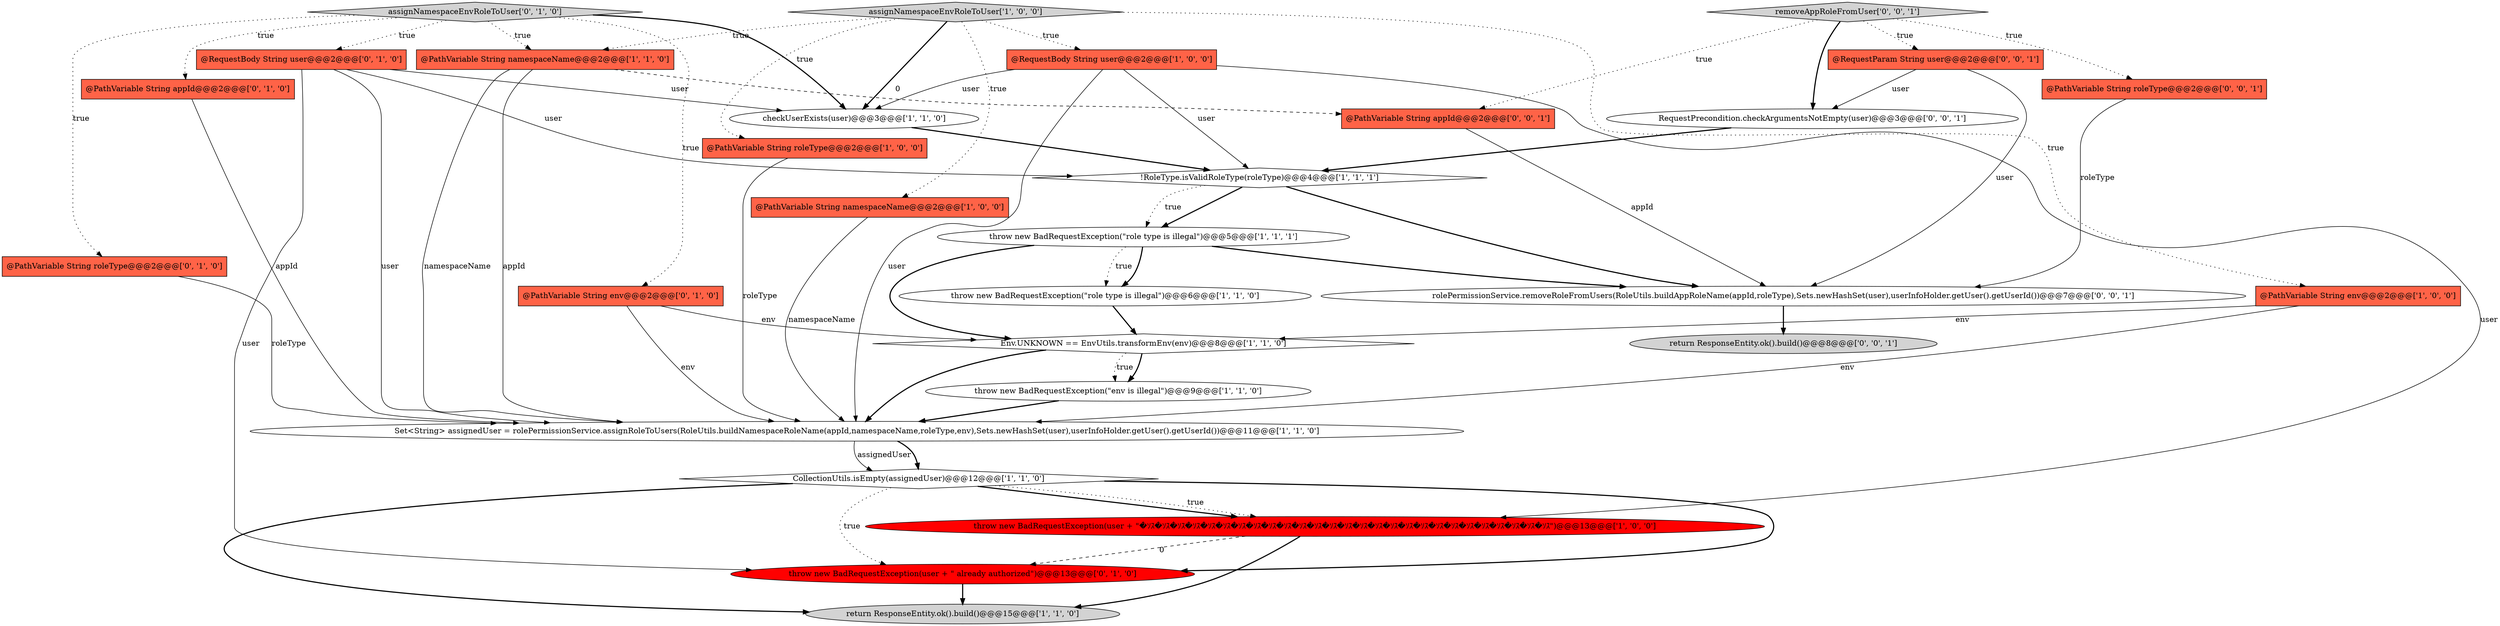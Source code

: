 digraph {
19 [style = filled, label = "@RequestBody String user@@@2@@@['0', '1', '0']", fillcolor = tomato, shape = box image = "AAA0AAABBB2BBB"];
5 [style = filled, label = "@PathVariable String env@@@2@@@['1', '0', '0']", fillcolor = tomato, shape = box image = "AAA0AAABBB1BBB"];
16 [style = filled, label = "@PathVariable String appId@@@2@@@['0', '1', '0']", fillcolor = tomato, shape = box image = "AAA0AAABBB2BBB"];
11 [style = filled, label = "@PathVariable String roleType@@@2@@@['1', '0', '0']", fillcolor = tomato, shape = box image = "AAA0AAABBB1BBB"];
0 [style = filled, label = "Set<String> assignedUser = rolePermissionService.assignRoleToUsers(RoleUtils.buildNamespaceRoleName(appId,namespaceName,roleType,env),Sets.newHashSet(user),userInfoHolder.getUser().getUserId())@@@11@@@['1', '1', '0']", fillcolor = white, shape = ellipse image = "AAA0AAABBB1BBB"];
17 [style = filled, label = "@PathVariable String env@@@2@@@['0', '1', '0']", fillcolor = tomato, shape = box image = "AAA0AAABBB2BBB"];
4 [style = filled, label = "throw new BadRequestException(user + \"�ｿｽ�ｿｽ�ｿｽ�ｿｽ�ｿｽ�ｿｽ�ｿｽ�ｿｽ�ｿｽ�ｿｽ�ｿｽ�ｿｽ�ｿｽ�ｿｽ�ｿｽ�ｿｽ�ｿｽ�ｿｽ�ｿｽ�ｿｽ�ｿｽ�ｿｽ�ｿｽ�ｿｽ�ｿｽ�ｿｽ�ｿｽ\")@@@13@@@['1', '0', '0']", fillcolor = red, shape = ellipse image = "AAA1AAABBB1BBB"];
12 [style = filled, label = "CollectionUtils.isEmpty(assignedUser)@@@12@@@['1', '1', '0']", fillcolor = white, shape = diamond image = "AAA0AAABBB1BBB"];
10 [style = filled, label = "return ResponseEntity.ok().build()@@@15@@@['1', '1', '0']", fillcolor = lightgray, shape = ellipse image = "AAA0AAABBB1BBB"];
23 [style = filled, label = "@RequestParam String user@@@2@@@['0', '0', '1']", fillcolor = tomato, shape = box image = "AAA0AAABBB3BBB"];
13 [style = filled, label = "throw new BadRequestException(\"role type is illegal\")@@@5@@@['1', '1', '1']", fillcolor = white, shape = ellipse image = "AAA0AAABBB1BBB"];
27 [style = filled, label = "return ResponseEntity.ok().build()@@@8@@@['0', '0', '1']", fillcolor = lightgray, shape = ellipse image = "AAA0AAABBB3BBB"];
8 [style = filled, label = "throw new BadRequestException(\"env is illegal\")@@@9@@@['1', '1', '0']", fillcolor = white, shape = ellipse image = "AAA0AAABBB1BBB"];
20 [style = filled, label = "throw new BadRequestException(user + \" already authorized\")@@@13@@@['0', '1', '0']", fillcolor = red, shape = ellipse image = "AAA1AAABBB2BBB"];
21 [style = filled, label = "assignNamespaceEnvRoleToUser['0', '1', '0']", fillcolor = lightgray, shape = diamond image = "AAA0AAABBB2BBB"];
3 [style = filled, label = "assignNamespaceEnvRoleToUser['1', '0', '0']", fillcolor = lightgray, shape = diamond image = "AAA0AAABBB1BBB"];
2 [style = filled, label = "@PathVariable String namespaceName@@@2@@@['1', '0', '0']", fillcolor = tomato, shape = box image = "AAA0AAABBB1BBB"];
15 [style = filled, label = "@PathVariable String namespaceName@@@2@@@['1', '1', '0']", fillcolor = tomato, shape = box image = "AAA0AAABBB1BBB"];
18 [style = filled, label = "@PathVariable String roleType@@@2@@@['0', '1', '0']", fillcolor = tomato, shape = box image = "AAA0AAABBB2BBB"];
24 [style = filled, label = "rolePermissionService.removeRoleFromUsers(RoleUtils.buildAppRoleName(appId,roleType),Sets.newHashSet(user),userInfoHolder.getUser().getUserId())@@@7@@@['0', '0', '1']", fillcolor = white, shape = ellipse image = "AAA0AAABBB3BBB"];
25 [style = filled, label = "@PathVariable String appId@@@2@@@['0', '0', '1']", fillcolor = tomato, shape = box image = "AAA0AAABBB3BBB"];
7 [style = filled, label = "Env.UNKNOWN == EnvUtils.transformEnv(env)@@@8@@@['1', '1', '0']", fillcolor = white, shape = diamond image = "AAA0AAABBB1BBB"];
28 [style = filled, label = "removeAppRoleFromUser['0', '0', '1']", fillcolor = lightgray, shape = diamond image = "AAA0AAABBB3BBB"];
9 [style = filled, label = "@RequestBody String user@@@2@@@['1', '0', '0']", fillcolor = tomato, shape = box image = "AAA0AAABBB1BBB"];
22 [style = filled, label = "@PathVariable String roleType@@@2@@@['0', '0', '1']", fillcolor = tomato, shape = box image = "AAA0AAABBB3BBB"];
26 [style = filled, label = "RequestPrecondition.checkArgumentsNotEmpty(user)@@@3@@@['0', '0', '1']", fillcolor = white, shape = ellipse image = "AAA0AAABBB3BBB"];
1 [style = filled, label = "!RoleType.isValidRoleType(roleType)@@@4@@@['1', '1', '1']", fillcolor = white, shape = diamond image = "AAA0AAABBB1BBB"];
6 [style = filled, label = "checkUserExists(user)@@@3@@@['1', '1', '0']", fillcolor = white, shape = ellipse image = "AAA0AAABBB1BBB"];
14 [style = filled, label = "throw new BadRequestException(\"role type is illegal\")@@@6@@@['1', '1', '0']", fillcolor = white, shape = ellipse image = "AAA0AAABBB1BBB"];
3->11 [style = dotted, label="true"];
4->10 [style = bold, label=""];
0->12 [style = solid, label="assignedUser"];
25->24 [style = solid, label="appId"];
13->24 [style = bold, label=""];
23->26 [style = solid, label="user"];
19->20 [style = solid, label="user"];
21->15 [style = dotted, label="true"];
21->6 [style = bold, label=""];
21->18 [style = dotted, label="true"];
18->0 [style = solid, label="roleType"];
0->12 [style = bold, label=""];
26->1 [style = bold, label=""];
28->25 [style = dotted, label="true"];
15->0 [style = solid, label="namespaceName"];
17->7 [style = solid, label="env"];
12->20 [style = bold, label=""];
9->0 [style = solid, label="user"];
5->0 [style = solid, label="env"];
3->6 [style = bold, label=""];
7->0 [style = bold, label=""];
28->26 [style = bold, label=""];
21->17 [style = dotted, label="true"];
3->9 [style = dotted, label="true"];
5->7 [style = solid, label="env"];
7->8 [style = bold, label=""];
22->24 [style = solid, label="roleType"];
1->13 [style = bold, label=""];
19->1 [style = solid, label="user"];
14->7 [style = bold, label=""];
20->10 [style = bold, label=""];
15->0 [style = solid, label="appId"];
8->0 [style = bold, label=""];
1->13 [style = dotted, label="true"];
6->1 [style = bold, label=""];
11->0 [style = solid, label="roleType"];
15->25 [style = dashed, label="0"];
12->10 [style = bold, label=""];
3->5 [style = dotted, label="true"];
2->0 [style = solid, label="namespaceName"];
12->20 [style = dotted, label="true"];
12->4 [style = bold, label=""];
9->1 [style = solid, label="user"];
19->0 [style = solid, label="user"];
4->20 [style = dashed, label="0"];
13->7 [style = bold, label=""];
1->24 [style = bold, label=""];
3->15 [style = dotted, label="true"];
19->6 [style = solid, label="user"];
9->6 [style = solid, label="user"];
9->4 [style = solid, label="user"];
16->0 [style = solid, label="appId"];
21->19 [style = dotted, label="true"];
28->22 [style = dotted, label="true"];
23->24 [style = solid, label="user"];
28->23 [style = dotted, label="true"];
12->4 [style = dotted, label="true"];
21->16 [style = dotted, label="true"];
13->14 [style = dotted, label="true"];
7->8 [style = dotted, label="true"];
13->14 [style = bold, label=""];
24->27 [style = bold, label=""];
3->2 [style = dotted, label="true"];
17->0 [style = solid, label="env"];
}
